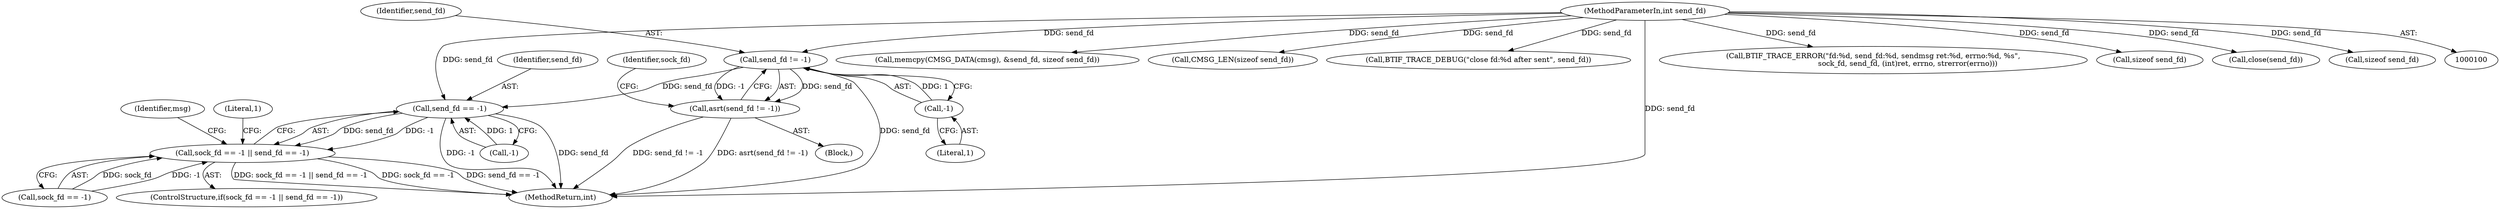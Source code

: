 digraph "0_Android_472271b153c5dc53c28beac55480a8d8434b2d5c_47@API" {
"1000123" [label="(Call,send_fd != -1)"];
"1000104" [label="(MethodParameterIn,int send_fd)"];
"1000125" [label="(Call,-1)"];
"1000122" [label="(Call,asrt(send_fd != -1))"];
"1000133" [label="(Call,send_fd == -1)"];
"1000128" [label="(Call,sock_fd == -1 || send_fd == -1)"];
"1000142" [label="(Identifier,msg)"];
"1000105" [label="(Block,)"];
"1000123" [label="(Call,send_fd != -1)"];
"1000273" [label="(MethodReturn,int)"];
"1000173" [label="(Call,memcpy(CMSG_DATA(cmsg), &send_fd, sizeof send_fd))"];
"1000170" [label="(Call,CMSG_LEN(sizeof send_fd))"];
"1000135" [label="(Call,-1)"];
"1000129" [label="(Call,sock_fd == -1)"];
"1000266" [label="(Call,BTIF_TRACE_DEBUG(\"close fd:%d after sent\", send_fd))"];
"1000239" [label="(Call,BTIF_TRACE_ERROR(\"fd:%d, send_fd:%d, sendmsg ret:%d, errno:%d, %s\",\n                              sock_fd, send_fd, (int)ret, errno, strerror(errno)))"];
"1000133" [label="(Call,send_fd == -1)"];
"1000134" [label="(Identifier,send_fd)"];
"1000122" [label="(Call,asrt(send_fd != -1))"];
"1000104" [label="(MethodParameterIn,int send_fd)"];
"1000128" [label="(Call,sock_fd == -1 || send_fd == -1)"];
"1000126" [label="(Literal,1)"];
"1000178" [label="(Call,sizeof send_fd)"];
"1000125" [label="(Call,-1)"];
"1000139" [label="(Literal,1)"];
"1000127" [label="(ControlStructure,if(sock_fd == -1 || send_fd == -1))"];
"1000269" [label="(Call,close(send_fd))"];
"1000171" [label="(Call,sizeof send_fd)"];
"1000130" [label="(Identifier,sock_fd)"];
"1000124" [label="(Identifier,send_fd)"];
"1000123" -> "1000122"  [label="AST: "];
"1000123" -> "1000125"  [label="CFG: "];
"1000124" -> "1000123"  [label="AST: "];
"1000125" -> "1000123"  [label="AST: "];
"1000122" -> "1000123"  [label="CFG: "];
"1000123" -> "1000273"  [label="DDG: send_fd"];
"1000123" -> "1000122"  [label="DDG: send_fd"];
"1000123" -> "1000122"  [label="DDG: -1"];
"1000104" -> "1000123"  [label="DDG: send_fd"];
"1000125" -> "1000123"  [label="DDG: 1"];
"1000123" -> "1000133"  [label="DDG: send_fd"];
"1000104" -> "1000100"  [label="AST: "];
"1000104" -> "1000273"  [label="DDG: send_fd"];
"1000104" -> "1000133"  [label="DDG: send_fd"];
"1000104" -> "1000170"  [label="DDG: send_fd"];
"1000104" -> "1000171"  [label="DDG: send_fd"];
"1000104" -> "1000173"  [label="DDG: send_fd"];
"1000104" -> "1000178"  [label="DDG: send_fd"];
"1000104" -> "1000239"  [label="DDG: send_fd"];
"1000104" -> "1000266"  [label="DDG: send_fd"];
"1000104" -> "1000269"  [label="DDG: send_fd"];
"1000125" -> "1000126"  [label="CFG: "];
"1000126" -> "1000125"  [label="AST: "];
"1000122" -> "1000105"  [label="AST: "];
"1000130" -> "1000122"  [label="CFG: "];
"1000122" -> "1000273"  [label="DDG: send_fd != -1"];
"1000122" -> "1000273"  [label="DDG: asrt(send_fd != -1)"];
"1000133" -> "1000128"  [label="AST: "];
"1000133" -> "1000135"  [label="CFG: "];
"1000134" -> "1000133"  [label="AST: "];
"1000135" -> "1000133"  [label="AST: "];
"1000128" -> "1000133"  [label="CFG: "];
"1000133" -> "1000273"  [label="DDG: send_fd"];
"1000133" -> "1000273"  [label="DDG: -1"];
"1000133" -> "1000128"  [label="DDG: send_fd"];
"1000133" -> "1000128"  [label="DDG: -1"];
"1000135" -> "1000133"  [label="DDG: 1"];
"1000128" -> "1000127"  [label="AST: "];
"1000128" -> "1000129"  [label="CFG: "];
"1000129" -> "1000128"  [label="AST: "];
"1000139" -> "1000128"  [label="CFG: "];
"1000142" -> "1000128"  [label="CFG: "];
"1000128" -> "1000273"  [label="DDG: sock_fd == -1"];
"1000128" -> "1000273"  [label="DDG: send_fd == -1"];
"1000128" -> "1000273"  [label="DDG: sock_fd == -1 || send_fd == -1"];
"1000129" -> "1000128"  [label="DDG: sock_fd"];
"1000129" -> "1000128"  [label="DDG: -1"];
}
